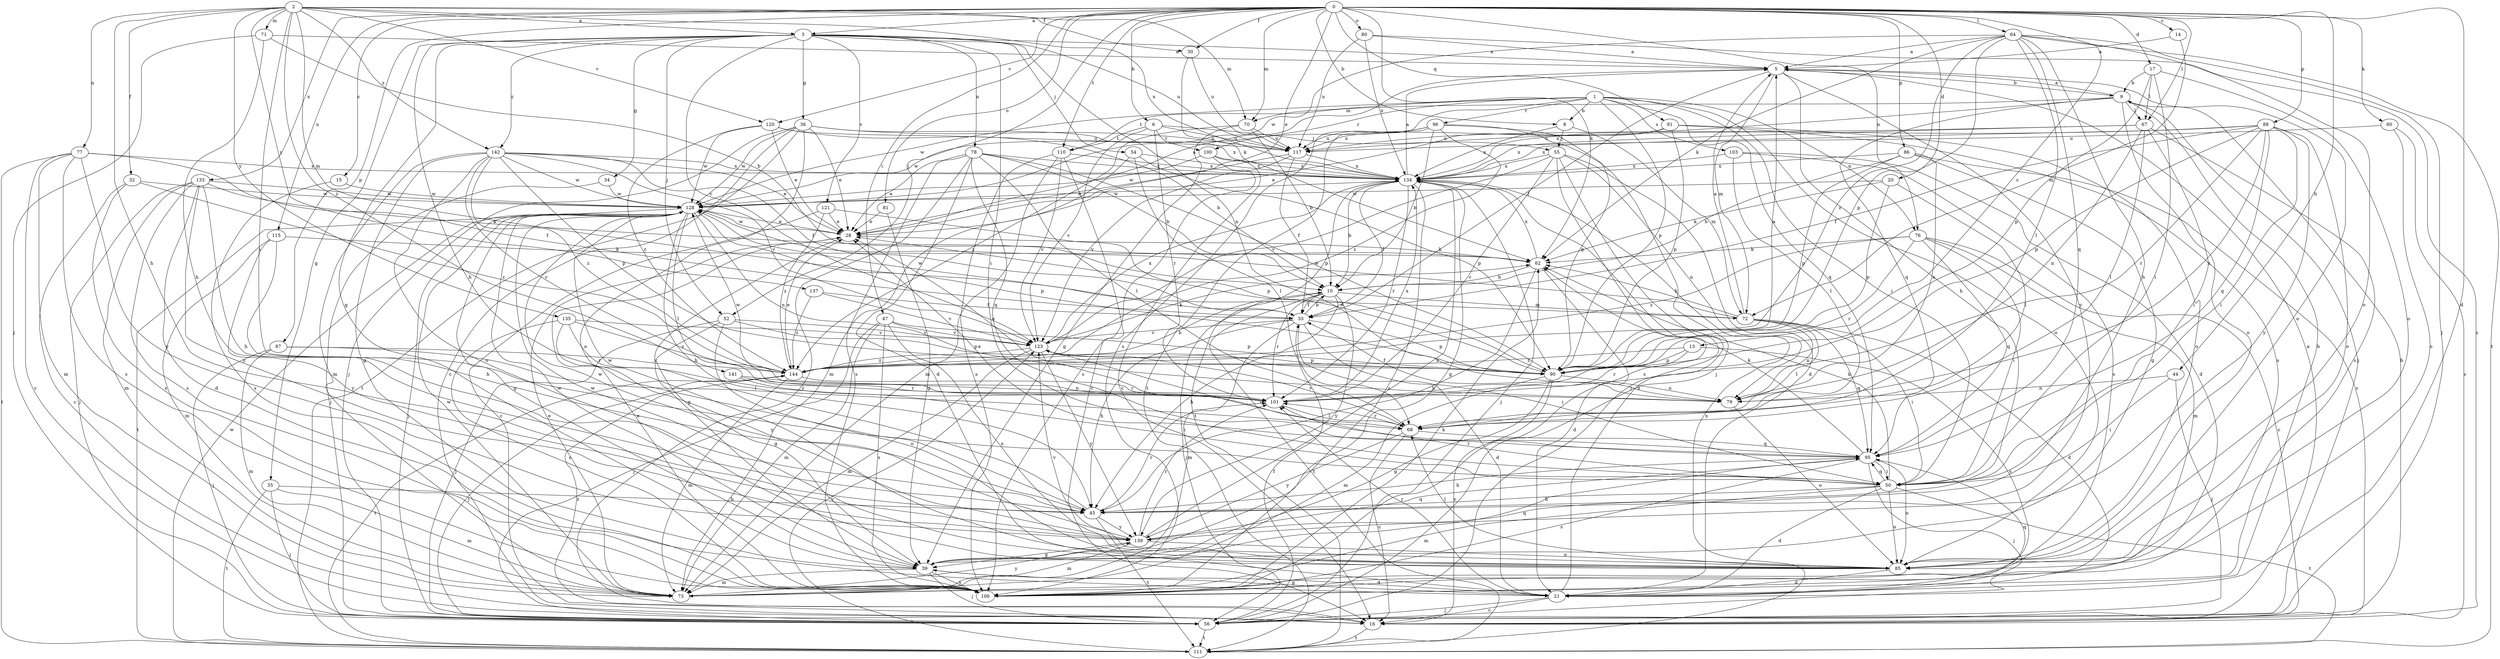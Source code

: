 strict digraph  {
0;
1;
2;
3;
5;
6;
8;
9;
10;
13;
14;
15;
16;
17;
20;
21;
28;
30;
32;
33;
34;
35;
36;
39;
44;
45;
47;
50;
52;
54;
55;
56;
60;
62;
64;
67;
68;
70;
71;
72;
73;
76;
77;
78;
79;
80;
81;
85;
86;
87;
88;
90;
91;
95;
96;
100;
101;
103;
106;
110;
111;
115;
117;
120;
121;
123;
128;
133;
134;
135;
137;
139;
141;
142;
144;
0 -> 3  [label=a];
0 -> 6  [label=b];
0 -> 8  [label=b];
0 -> 13  [label=c];
0 -> 14  [label=c];
0 -> 15  [label=c];
0 -> 17  [label=d];
0 -> 20  [label=d];
0 -> 21  [label=d];
0 -> 28  [label=e];
0 -> 30  [label=f];
0 -> 44  [label=h];
0 -> 47  [label=i];
0 -> 52  [label=j];
0 -> 60  [label=k];
0 -> 62  [label=k];
0 -> 64  [label=l];
0 -> 67  [label=l];
0 -> 70  [label=m];
0 -> 76  [label=n];
0 -> 80  [label=o];
0 -> 81  [label=o];
0 -> 86  [label=p];
0 -> 87  [label=p];
0 -> 88  [label=p];
0 -> 91  [label=q];
0 -> 110  [label=t];
0 -> 115  [label=u];
0 -> 120  [label=v];
0 -> 133  [label=x];
1 -> 8  [label=b];
1 -> 50  [label=i];
1 -> 70  [label=m];
1 -> 76  [label=n];
1 -> 85  [label=o];
1 -> 90  [label=p];
1 -> 95  [label=q];
1 -> 96  [label=r];
1 -> 100  [label=r];
1 -> 103  [label=s];
1 -> 106  [label=s];
1 -> 128  [label=w];
2 -> 3  [label=a];
2 -> 30  [label=f];
2 -> 32  [label=f];
2 -> 45  [label=h];
2 -> 50  [label=i];
2 -> 70  [label=m];
2 -> 71  [label=m];
2 -> 72  [label=m];
2 -> 77  [label=n];
2 -> 120  [label=v];
2 -> 134  [label=x];
2 -> 135  [label=y];
2 -> 137  [label=y];
2 -> 141  [label=z];
2 -> 142  [label=z];
3 -> 5  [label=a];
3 -> 34  [label=g];
3 -> 35  [label=g];
3 -> 36  [label=g];
3 -> 39  [label=g];
3 -> 45  [label=h];
3 -> 50  [label=i];
3 -> 52  [label=j];
3 -> 54  [label=j];
3 -> 78  [label=n];
3 -> 79  [label=n];
3 -> 117  [label=u];
3 -> 121  [label=v];
3 -> 123  [label=v];
3 -> 142  [label=z];
5 -> 9  [label=b];
5 -> 33  [label=f];
5 -> 45  [label=h];
5 -> 72  [label=m];
5 -> 85  [label=o];
5 -> 139  [label=y];
6 -> 55  [label=j];
6 -> 100  [label=r];
6 -> 101  [label=r];
6 -> 110  [label=t];
6 -> 117  [label=u];
6 -> 123  [label=v];
8 -> 55  [label=j];
8 -> 72  [label=m];
8 -> 134  [label=x];
9 -> 5  [label=a];
9 -> 56  [label=j];
9 -> 67  [label=l];
9 -> 85  [label=o];
9 -> 95  [label=q];
9 -> 110  [label=t];
9 -> 134  [label=x];
10 -> 33  [label=f];
10 -> 45  [label=h];
10 -> 56  [label=j];
10 -> 72  [label=m];
10 -> 101  [label=r];
10 -> 111  [label=t];
10 -> 139  [label=y];
13 -> 90  [label=p];
13 -> 101  [label=r];
13 -> 106  [label=s];
13 -> 144  [label=z];
14 -> 5  [label=a];
14 -> 72  [label=m];
15 -> 106  [label=s];
15 -> 128  [label=w];
16 -> 9  [label=b];
16 -> 111  [label=t];
16 -> 144  [label=z];
17 -> 9  [label=b];
17 -> 50  [label=i];
17 -> 67  [label=l];
17 -> 85  [label=o];
17 -> 90  [label=p];
20 -> 62  [label=k];
20 -> 68  [label=l];
20 -> 90  [label=p];
20 -> 128  [label=w];
21 -> 9  [label=b];
21 -> 16  [label=c];
21 -> 39  [label=g];
21 -> 56  [label=j];
21 -> 95  [label=q];
21 -> 101  [label=r];
21 -> 134  [label=x];
28 -> 5  [label=a];
28 -> 39  [label=g];
28 -> 62  [label=k];
28 -> 128  [label=w];
30 -> 62  [label=k];
30 -> 117  [label=u];
32 -> 16  [label=c];
32 -> 106  [label=s];
32 -> 128  [label=w];
32 -> 144  [label=z];
33 -> 10  [label=b];
33 -> 21  [label=d];
33 -> 45  [label=h];
33 -> 50  [label=i];
33 -> 73  [label=m];
33 -> 90  [label=p];
33 -> 123  [label=v];
33 -> 128  [label=w];
34 -> 56  [label=j];
34 -> 128  [label=w];
35 -> 45  [label=h];
35 -> 56  [label=j];
35 -> 73  [label=m];
35 -> 111  [label=t];
36 -> 16  [label=c];
36 -> 28  [label=e];
36 -> 56  [label=j];
36 -> 85  [label=o];
36 -> 111  [label=t];
36 -> 117  [label=u];
36 -> 128  [label=w];
36 -> 134  [label=x];
39 -> 21  [label=d];
39 -> 56  [label=j];
39 -> 73  [label=m];
39 -> 95  [label=q];
39 -> 106  [label=s];
39 -> 128  [label=w];
44 -> 50  [label=i];
44 -> 56  [label=j];
44 -> 79  [label=n];
45 -> 101  [label=r];
45 -> 111  [label=t];
45 -> 128  [label=w];
45 -> 139  [label=y];
47 -> 56  [label=j];
47 -> 73  [label=m];
47 -> 85  [label=o];
47 -> 90  [label=p];
47 -> 106  [label=s];
47 -> 123  [label=v];
50 -> 21  [label=d];
50 -> 45  [label=h];
50 -> 62  [label=k];
50 -> 73  [label=m];
50 -> 85  [label=o];
50 -> 95  [label=q];
50 -> 101  [label=r];
50 -> 111  [label=t];
52 -> 39  [label=g];
52 -> 56  [label=j];
52 -> 85  [label=o];
52 -> 90  [label=p];
52 -> 123  [label=v];
54 -> 68  [label=l];
54 -> 73  [label=m];
54 -> 90  [label=p];
54 -> 134  [label=x];
55 -> 21  [label=d];
55 -> 56  [label=j];
55 -> 79  [label=n];
55 -> 101  [label=r];
55 -> 106  [label=s];
55 -> 123  [label=v];
55 -> 134  [label=x];
56 -> 5  [label=a];
56 -> 33  [label=f];
56 -> 111  [label=t];
60 -> 16  [label=c];
60 -> 85  [label=o];
60 -> 117  [label=u];
62 -> 10  [label=b];
62 -> 21  [label=d];
62 -> 45  [label=h];
62 -> 134  [label=x];
64 -> 5  [label=a];
64 -> 45  [label=h];
64 -> 56  [label=j];
64 -> 62  [label=k];
64 -> 68  [label=l];
64 -> 85  [label=o];
64 -> 90  [label=p];
64 -> 95  [label=q];
64 -> 111  [label=t];
64 -> 128  [label=w];
64 -> 144  [label=z];
67 -> 50  [label=i];
67 -> 68  [label=l];
67 -> 79  [label=n];
67 -> 106  [label=s];
67 -> 117  [label=u];
67 -> 134  [label=x];
68 -> 16  [label=c];
68 -> 95  [label=q];
68 -> 101  [label=r];
68 -> 123  [label=v];
68 -> 139  [label=y];
70 -> 10  [label=b];
70 -> 39  [label=g];
70 -> 117  [label=u];
70 -> 144  [label=z];
71 -> 5  [label=a];
71 -> 10  [label=b];
71 -> 45  [label=h];
71 -> 56  [label=j];
72 -> 5  [label=a];
72 -> 21  [label=d];
72 -> 50  [label=i];
72 -> 62  [label=k];
72 -> 68  [label=l];
72 -> 79  [label=n];
72 -> 95  [label=q];
72 -> 128  [label=w];
73 -> 28  [label=e];
73 -> 128  [label=w];
73 -> 139  [label=y];
76 -> 16  [label=c];
76 -> 50  [label=i];
76 -> 62  [label=k];
76 -> 73  [label=m];
76 -> 95  [label=q];
76 -> 101  [label=r];
76 -> 144  [label=z];
77 -> 16  [label=c];
77 -> 33  [label=f];
77 -> 73  [label=m];
77 -> 106  [label=s];
77 -> 111  [label=t];
77 -> 134  [label=x];
77 -> 139  [label=y];
78 -> 10  [label=b];
78 -> 16  [label=c];
78 -> 21  [label=d];
78 -> 28  [label=e];
78 -> 68  [label=l];
78 -> 90  [label=p];
78 -> 95  [label=q];
78 -> 106  [label=s];
78 -> 134  [label=x];
79 -> 33  [label=f];
79 -> 85  [label=o];
80 -> 5  [label=a];
80 -> 16  [label=c];
80 -> 117  [label=u];
80 -> 134  [label=x];
81 -> 28  [label=e];
81 -> 39  [label=g];
85 -> 21  [label=d];
85 -> 68  [label=l];
85 -> 123  [label=v];
85 -> 128  [label=w];
86 -> 10  [label=b];
86 -> 16  [label=c];
86 -> 39  [label=g];
86 -> 79  [label=n];
86 -> 90  [label=p];
86 -> 134  [label=x];
87 -> 56  [label=j];
87 -> 68  [label=l];
87 -> 73  [label=m];
87 -> 144  [label=z];
88 -> 33  [label=f];
88 -> 50  [label=i];
88 -> 79  [label=n];
88 -> 85  [label=o];
88 -> 90  [label=p];
88 -> 95  [label=q];
88 -> 101  [label=r];
88 -> 117  [label=u];
88 -> 134  [label=x];
88 -> 139  [label=y];
90 -> 5  [label=a];
90 -> 16  [label=c];
90 -> 28  [label=e];
90 -> 39  [label=g];
90 -> 73  [label=m];
90 -> 79  [label=n];
91 -> 28  [label=e];
91 -> 85  [label=o];
91 -> 90  [label=p];
91 -> 106  [label=s];
91 -> 117  [label=u];
95 -> 28  [label=e];
95 -> 45  [label=h];
95 -> 50  [label=i];
95 -> 56  [label=j];
95 -> 62  [label=k];
95 -> 85  [label=o];
95 -> 106  [label=s];
95 -> 123  [label=v];
96 -> 10  [label=b];
96 -> 56  [label=j];
96 -> 90  [label=p];
96 -> 111  [label=t];
96 -> 117  [label=u];
96 -> 128  [label=w];
96 -> 144  [label=z];
100 -> 16  [label=c];
100 -> 106  [label=s];
100 -> 128  [label=w];
100 -> 134  [label=x];
101 -> 28  [label=e];
101 -> 68  [label=l];
101 -> 128  [label=w];
101 -> 134  [label=x];
103 -> 21  [label=d];
103 -> 68  [label=l];
103 -> 106  [label=s];
103 -> 134  [label=x];
106 -> 28  [label=e];
106 -> 62  [label=k];
110 -> 16  [label=c];
110 -> 73  [label=m];
110 -> 106  [label=s];
110 -> 123  [label=v];
110 -> 134  [label=x];
111 -> 123  [label=v];
111 -> 128  [label=w];
111 -> 134  [label=x];
115 -> 45  [label=h];
115 -> 62  [label=k];
115 -> 73  [label=m];
115 -> 139  [label=y];
117 -> 28  [label=e];
117 -> 33  [label=f];
117 -> 123  [label=v];
117 -> 134  [label=x];
120 -> 10  [label=b];
120 -> 28  [label=e];
120 -> 117  [label=u];
120 -> 128  [label=w];
120 -> 144  [label=z];
121 -> 16  [label=c];
121 -> 28  [label=e];
121 -> 90  [label=p];
121 -> 144  [label=z];
123 -> 62  [label=k];
123 -> 73  [label=m];
123 -> 90  [label=p];
123 -> 134  [label=x];
123 -> 139  [label=y];
123 -> 144  [label=z];
128 -> 28  [label=e];
128 -> 39  [label=g];
128 -> 45  [label=h];
128 -> 56  [label=j];
128 -> 68  [label=l];
128 -> 79  [label=n];
128 -> 90  [label=p];
128 -> 111  [label=t];
133 -> 21  [label=d];
133 -> 45  [label=h];
133 -> 56  [label=j];
133 -> 62  [label=k];
133 -> 73  [label=m];
133 -> 106  [label=s];
133 -> 128  [label=w];
133 -> 139  [label=y];
134 -> 5  [label=a];
134 -> 10  [label=b];
134 -> 33  [label=f];
134 -> 39  [label=g];
134 -> 56  [label=j];
134 -> 101  [label=r];
134 -> 106  [label=s];
134 -> 111  [label=t];
134 -> 128  [label=w];
135 -> 101  [label=r];
135 -> 106  [label=s];
135 -> 123  [label=v];
135 -> 139  [label=y];
135 -> 144  [label=z];
137 -> 33  [label=f];
137 -> 123  [label=v];
137 -> 144  [label=z];
139 -> 39  [label=g];
139 -> 73  [label=m];
139 -> 85  [label=o];
139 -> 95  [label=q];
139 -> 101  [label=r];
139 -> 128  [label=w];
139 -> 134  [label=x];
141 -> 50  [label=i];
141 -> 79  [label=n];
141 -> 101  [label=r];
142 -> 28  [label=e];
142 -> 33  [label=f];
142 -> 39  [label=g];
142 -> 73  [label=m];
142 -> 85  [label=o];
142 -> 90  [label=p];
142 -> 101  [label=r];
142 -> 123  [label=v];
142 -> 128  [label=w];
142 -> 134  [label=x];
142 -> 144  [label=z];
144 -> 10  [label=b];
144 -> 28  [label=e];
144 -> 56  [label=j];
144 -> 73  [label=m];
144 -> 101  [label=r];
144 -> 111  [label=t];
}
